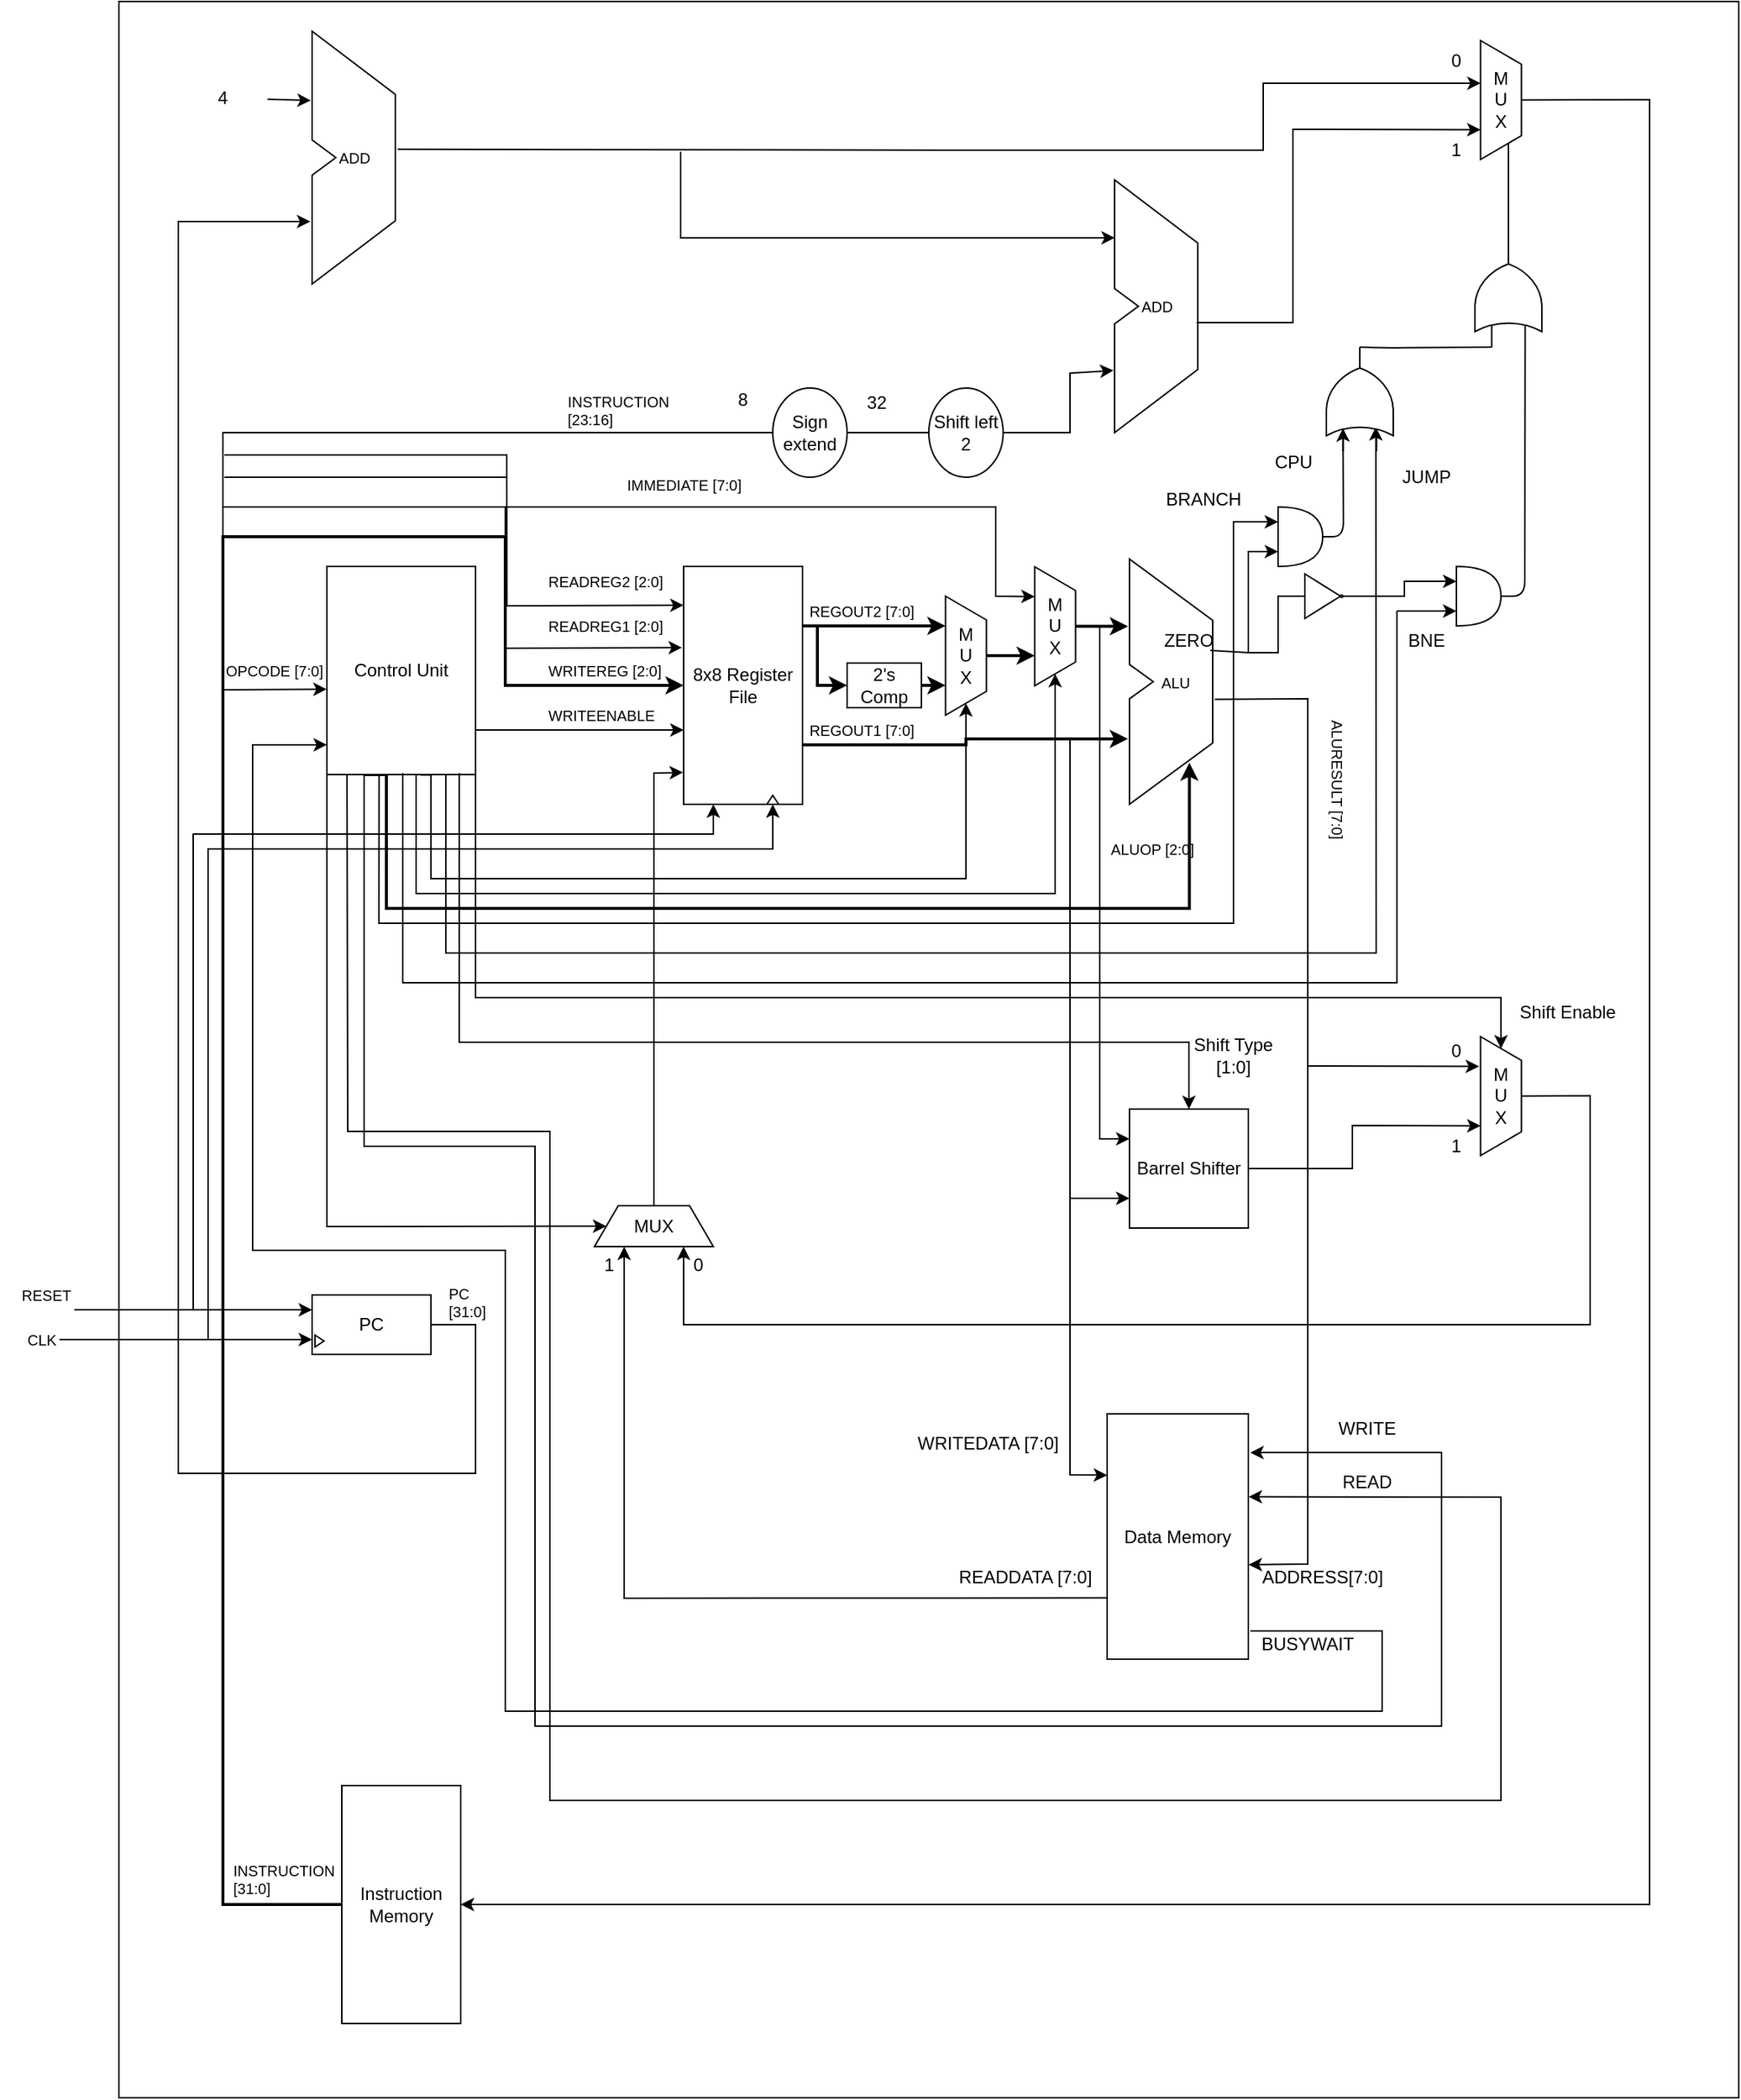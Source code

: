 <mxfile version="13.9.9" type="device"><diagram id="0iN4cRk-O3f9heEpMg_g" name="Page-1"><mxGraphModel dx="2898" dy="2284" grid="1" gridSize="10" guides="1" tooltips="1" connect="1" arrows="1" fold="1" page="1" pageScale="1" pageWidth="850" pageHeight="1100" math="0" shadow="0"><root><mxCell id="0"/><mxCell id="1" parent="0"/><mxCell id="29aiM7jhphycKeGwUz8S-75" value="" style="rounded=0;whiteSpace=wrap;html=1;strokeColor=#000000;strokeWidth=1;fillColor=none;fontSize=12;align=center;" parent="1" vertex="1"><mxGeometry y="-220" width="1090" height="1410" as="geometry"/></mxCell><mxCell id="29aiM7jhphycKeGwUz8S-50" value="OPCODE [7:0]" style="text;html=1;align=left;verticalAlign=middle;resizable=0;points=[];autosize=1;fontSize=10;" parent="1" vertex="1"><mxGeometry x="70" y="220" width="80" height="20" as="geometry"/></mxCell><mxCell id="29aiM7jhphycKeGwUz8S-15" style="edgeStyle=orthogonalEdgeStyle;rounded=0;orthogonalLoop=1;jettySize=auto;html=1;exitX=1;exitY=0.75;exitDx=0;exitDy=0;" parent="1" source="29aiM7jhphycKeGwUz8S-2" target="29aiM7jhphycKeGwUz8S-3" edge="1"><mxGeometry relative="1" as="geometry"><Array as="points"><mxPoint x="240" y="270"/></Array></mxGeometry></mxCell><mxCell id="29aiM7jhphycKeGwUz8S-47" style="edgeStyle=orthogonalEdgeStyle;rounded=0;orthogonalLoop=1;jettySize=auto;html=1;exitX=0.63;exitY=1.002;exitDx=0;exitDy=0;entryX=1;entryY=0.5;entryDx=0;entryDy=0;fontSize=10;exitPerimeter=0;" parent="1" source="29aiM7jhphycKeGwUz8S-2" target="29aiM7jhphycKeGwUz8S-17" edge="1"><mxGeometry relative="1" as="geometry"><Array as="points"><mxPoint x="210" y="370"/><mxPoint x="570" y="370"/></Array></mxGeometry></mxCell><mxCell id="29aiM7jhphycKeGwUz8S-48" style="edgeStyle=orthogonalEdgeStyle;rounded=0;orthogonalLoop=1;jettySize=auto;html=1;exitX=0.5;exitY=1;exitDx=0;exitDy=0;entryX=1;entryY=0.5;entryDx=0;entryDy=0;fontSize=10;" parent="1" source="29aiM7jhphycKeGwUz8S-2" target="29aiM7jhphycKeGwUz8S-31" edge="1"><mxGeometry relative="1" as="geometry"><Array as="points"><mxPoint x="200" y="380"/><mxPoint x="630" y="380"/></Array></mxGeometry></mxCell><mxCell id="29aiM7jhphycKeGwUz8S-49" style="edgeStyle=orthogonalEdgeStyle;rounded=0;orthogonalLoop=1;jettySize=auto;html=1;exitX=0.25;exitY=1;exitDx=0;exitDy=0;fontSize=10;entryX=0.504;entryY=0.83;entryDx=0;entryDy=0;entryPerimeter=0;strokeWidth=2;" parent="1" source="29aiM7jhphycKeGwUz8S-2" target="29aiM7jhphycKeGwUz8S-42" edge="1"><mxGeometry relative="1" as="geometry"><Array as="points"><mxPoint x="180" y="390"/><mxPoint x="720" y="390"/></Array></mxGeometry></mxCell><mxCell id="29aiM7jhphycKeGwUz8S-2" value="Control Unit" style="rounded=0;whiteSpace=wrap;html=1;" parent="1" vertex="1"><mxGeometry x="140" y="160" width="100" height="140" as="geometry"/></mxCell><mxCell id="29aiM7jhphycKeGwUz8S-19" style="edgeStyle=orthogonalEdgeStyle;rounded=0;orthogonalLoop=1;jettySize=auto;html=1;exitX=1;exitY=0.25;exitDx=0;exitDy=0;entryX=0.25;entryY=1;entryDx=0;entryDy=0;strokeWidth=2;" parent="1" source="29aiM7jhphycKeGwUz8S-3" target="29aiM7jhphycKeGwUz8S-17" edge="1"><mxGeometry relative="1" as="geometry"/></mxCell><mxCell id="29aiM7jhphycKeGwUz8S-23" style="edgeStyle=orthogonalEdgeStyle;rounded=0;orthogonalLoop=1;jettySize=auto;html=1;exitX=1;exitY=0.25;exitDx=0;exitDy=0;entryX=0;entryY=0.5;entryDx=0;entryDy=0;strokeWidth=2;" parent="1" source="29aiM7jhphycKeGwUz8S-3" target="29aiM7jhphycKeGwUz8S-16" edge="1"><mxGeometry relative="1" as="geometry"><Array as="points"><mxPoint x="470" y="200"/><mxPoint x="470" y="240"/></Array></mxGeometry></mxCell><mxCell id="29aiM7jhphycKeGwUz8S-46" style="edgeStyle=orthogonalEdgeStyle;rounded=0;orthogonalLoop=1;jettySize=auto;html=1;exitX=1;exitY=0.75;exitDx=0;exitDy=0;fontSize=10;strokeWidth=2;" parent="1" source="29aiM7jhphycKeGwUz8S-3" edge="1"><mxGeometry relative="1" as="geometry"><mxPoint x="679" y="276" as="targetPoint"/><Array as="points"><mxPoint x="570" y="280"/><mxPoint x="570" y="276"/></Array></mxGeometry></mxCell><mxCell id="29aiM7jhphycKeGwUz8S-3" value="8x8 Register File" style="rounded=0;whiteSpace=wrap;html=1;" parent="1" vertex="1"><mxGeometry x="380" y="160" width="80" height="160" as="geometry"/></mxCell><mxCell id="29aiM7jhphycKeGwUz8S-13" style="edgeStyle=orthogonalEdgeStyle;rounded=0;orthogonalLoop=1;jettySize=auto;html=1;exitX=0;exitY=0.5;exitDx=0;exitDy=0;entryX=0;entryY=0.5;entryDx=0;entryDy=0;strokeWidth=2;" parent="1" source="29aiM7jhphycKeGwUz8S-4" target="29aiM7jhphycKeGwUz8S-3" edge="1"><mxGeometry relative="1" as="geometry"><Array as="points"><mxPoint x="70" y="1060"/><mxPoint x="70" y="140"/><mxPoint x="260" y="140"/><mxPoint x="260" y="240"/></Array></mxGeometry></mxCell><mxCell id="29aiM7jhphycKeGwUz8S-4" value="Instruction Memory" style="rounded=0;whiteSpace=wrap;html=1;" parent="1" vertex="1"><mxGeometry x="150" y="980" width="80" height="160" as="geometry"/></mxCell><mxCell id="29aiM7jhphycKeGwUz8S-6" value="PC" style="rounded=0;whiteSpace=wrap;html=1;" parent="1" vertex="1"><mxGeometry x="130" y="650" width="80" height="40" as="geometry"/></mxCell><mxCell id="29aiM7jhphycKeGwUz8S-20" style="edgeStyle=orthogonalEdgeStyle;rounded=0;orthogonalLoop=1;jettySize=auto;html=1;exitX=1;exitY=0.5;exitDx=0;exitDy=0;entryX=0.75;entryY=1;entryDx=0;entryDy=0;strokeWidth=2;" parent="1" source="29aiM7jhphycKeGwUz8S-16" target="29aiM7jhphycKeGwUz8S-17" edge="1"><mxGeometry relative="1" as="geometry"/></mxCell><mxCell id="29aiM7jhphycKeGwUz8S-16" value="2's Comp" style="rounded=0;whiteSpace=wrap;html=1;" parent="1" vertex="1"><mxGeometry x="490" y="225" width="50" height="30" as="geometry"/></mxCell><mxCell id="29aiM7jhphycKeGwUz8S-32" style="edgeStyle=orthogonalEdgeStyle;rounded=0;orthogonalLoop=1;jettySize=auto;html=1;exitX=0.5;exitY=0;exitDx=0;exitDy=0;entryX=0.75;entryY=1;entryDx=0;entryDy=0;fontSize=10;strokeWidth=2;" parent="1" source="29aiM7jhphycKeGwUz8S-17" target="29aiM7jhphycKeGwUz8S-31" edge="1"><mxGeometry relative="1" as="geometry"/></mxCell><mxCell id="29aiM7jhphycKeGwUz8S-17" value="M&lt;br&gt;U&lt;br&gt;X" style="shape=trapezoid;perimeter=trapezoidPerimeter;whiteSpace=wrap;html=1;rotation=90;horizontal=0;" parent="1" vertex="1"><mxGeometry x="530" y="206.25" width="80" height="27.5" as="geometry"/></mxCell><mxCell id="29aiM7jhphycKeGwUz8S-24" value="READREG2 [2:0]" style="text;html=1;align=left;verticalAlign=middle;resizable=0;points=[];autosize=1;fontSize=10;" parent="1" vertex="1"><mxGeometry x="287" y="160" width="90" height="20" as="geometry"/></mxCell><mxCell id="29aiM7jhphycKeGwUz8S-25" value="READREG1 [2:0]" style="text;html=1;align=left;verticalAlign=middle;resizable=0;points=[];autosize=1;fontSize=10;" parent="1" vertex="1"><mxGeometry x="287" y="190.25" width="90" height="20" as="geometry"/></mxCell><mxCell id="29aiM7jhphycKeGwUz8S-26" value="WRITEREG [2:0]" style="text;html=1;align=left;verticalAlign=middle;resizable=0;points=[];autosize=1;fontSize=10;" parent="1" vertex="1"><mxGeometry x="287" y="220" width="90" height="20" as="geometry"/></mxCell><mxCell id="29aiM7jhphycKeGwUz8S-27" value="WRITEENABLE" style="text;html=1;align=left;verticalAlign=middle;resizable=0;points=[];autosize=1;fontSize=10;" parent="1" vertex="1"><mxGeometry x="287" y="250" width="90" height="20" as="geometry"/></mxCell><mxCell id="29aiM7jhphycKeGwUz8S-30" value="REGOUT2 [7:0]" style="text;html=1;strokeColor=none;fillColor=none;align=center;verticalAlign=middle;whiteSpace=wrap;rounded=0;fontSize=10;" parent="1" vertex="1"><mxGeometry x="460" y="180" width="80" height="20" as="geometry"/></mxCell><mxCell id="29aiM7jhphycKeGwUz8S-43" style="edgeStyle=orthogonalEdgeStyle;rounded=0;orthogonalLoop=1;jettySize=auto;html=1;exitX=0.5;exitY=0;exitDx=0;exitDy=0;fontSize=10;strokeWidth=2;" parent="1" source="29aiM7jhphycKeGwUz8S-31" edge="1"><mxGeometry relative="1" as="geometry"><mxPoint x="679" y="200" as="targetPoint"/></mxGeometry></mxCell><mxCell id="29aiM7jhphycKeGwUz8S-31" value="M&lt;br&gt;U&lt;br&gt;X" style="shape=trapezoid;perimeter=trapezoidPerimeter;whiteSpace=wrap;html=1;rotation=90;horizontal=0;" parent="1" vertex="1"><mxGeometry x="590" y="186.5" width="80" height="27.5" as="geometry"/></mxCell><mxCell id="29aiM7jhphycKeGwUz8S-34" value="IMMEDIATE [7:0]" style="text;html=1;align=center;verticalAlign=middle;resizable=0;points=[];autosize=1;fontSize=10;" parent="1" vertex="1"><mxGeometry x="335" y="95" width="90" height="20" as="geometry"/></mxCell><mxCell id="29aiM7jhphycKeGwUz8S-42" value="&amp;nbsp; &amp;nbsp; &amp;nbsp; &amp;nbsp;ALU" style="shape=stencil(vZXdjoMgEIWfhtsGYY3XG3f3PailKykFA/Tv7TuKNmJL2zRiYgwwx+8wZAYRLW3NGo4IrhH9QYRkGMMb5qfJnNmGV84vHpkRbC25j1hn9I6fxMb1DKFqboRro/QX4W/QtM9tQMtKKwU0oZUNJBPhSA4mTChg4rM36bd1CWYN+O6546bfvF9F5O9jl1W+iE+2TDahy5Bb6myS+YT5ZAvVQCqfbDYXWoIg1mMj1ZpVu3+jD2rzkhaRjkRbbfhr2E0tpPQXx/uH1rD2hrnTPVQP3+z1kUcb4NlhPqVKoUbUIsSSPA23mIs7aZvhhp+ZmxczYafcNNv9oh9jK6ltvIwjxQziSD3fSd/tkw4aaUMYdGH/u+8iVw==);whiteSpace=wrap;html=1;strokeColor=#000000;fillColor=#ffffff;fontSize=10;align=left;" parent="1" vertex="1"><mxGeometry x="680" y="155" width="80" height="165" as="geometry"/></mxCell><mxCell id="29aiM7jhphycKeGwUz8S-51" value="INSTRUCTION&lt;br&gt;[31:0]" style="text;html=1;align=left;verticalAlign=middle;resizable=0;points=[];autosize=1;fontSize=10;" parent="1" vertex="1"><mxGeometry x="75" y="1028" width="80" height="30" as="geometry"/></mxCell><mxCell id="29aiM7jhphycKeGwUz8S-53" value="PC&lt;br&gt;[31:0]" style="text;html=1;align=left;verticalAlign=middle;resizable=0;points=[];autosize=1;fontSize=10;" parent="1" vertex="1"><mxGeometry x="220" y="640" width="40" height="30" as="geometry"/></mxCell><mxCell id="29aiM7jhphycKeGwUz8S-55" style="edgeStyle=orthogonalEdgeStyle;rounded=0;orthogonalLoop=1;jettySize=auto;html=1;entryX=0;entryY=0.25;entryDx=0;entryDy=0;fontSize=10;exitX=1;exitY=1;exitDx=0;exitDy=0;" parent="1" source="29aiM7jhphycKeGwUz8S-54" target="29aiM7jhphycKeGwUz8S-6" edge="1"><mxGeometry relative="1" as="geometry"><Array as="points"><mxPoint x="-30" y="660"/></Array></mxGeometry></mxCell><mxCell id="29aiM7jhphycKeGwUz8S-56" style="edgeStyle=orthogonalEdgeStyle;rounded=0;orthogonalLoop=1;jettySize=auto;html=1;entryX=0.25;entryY=1;entryDx=0;entryDy=0;fontSize=10;" parent="1" target="29aiM7jhphycKeGwUz8S-3" edge="1"><mxGeometry relative="1" as="geometry"><Array as="points"><mxPoint x="-10" y="660"/><mxPoint x="50" y="660"/><mxPoint x="50" y="340"/><mxPoint x="400" y="340"/></Array><mxPoint x="-10" y="660" as="sourcePoint"/></mxGeometry></mxCell><mxCell id="29aiM7jhphycKeGwUz8S-54" value="RESET" style="text;html=1;strokeColor=none;fillColor=none;align=right;verticalAlign=middle;whiteSpace=wrap;rounded=0;fontSize=10;" parent="1" vertex="1"><mxGeometry x="-70" y="640" width="40" height="20" as="geometry"/></mxCell><mxCell id="29aiM7jhphycKeGwUz8S-60" style="edgeStyle=orthogonalEdgeStyle;rounded=0;orthogonalLoop=1;jettySize=auto;html=1;exitX=1;exitY=0.5;exitDx=0;exitDy=0;entryX=0;entryY=0.75;entryDx=0;entryDy=0;fontSize=10;" parent="1" source="29aiM7jhphycKeGwUz8S-57" target="29aiM7jhphycKeGwUz8S-6" edge="1"><mxGeometry relative="1" as="geometry"><Array as="points"><mxPoint x="-30" y="680"/><mxPoint x="-30" y="680"/></Array></mxGeometry></mxCell><mxCell id="29aiM7jhphycKeGwUz8S-61" style="edgeStyle=orthogonalEdgeStyle;rounded=0;orthogonalLoop=1;jettySize=auto;html=1;exitX=1;exitY=0.5;exitDx=0;exitDy=0;entryX=0.75;entryY=1;entryDx=0;entryDy=0;fontSize=10;" parent="1" source="29aiM7jhphycKeGwUz8S-57" target="29aiM7jhphycKeGwUz8S-3" edge="1"><mxGeometry relative="1" as="geometry"><Array as="points"><mxPoint x="-30" y="680"/><mxPoint x="60" y="680"/><mxPoint x="60" y="350"/><mxPoint x="440" y="350"/></Array></mxGeometry></mxCell><mxCell id="29aiM7jhphycKeGwUz8S-57" value="CLK" style="text;html=1;strokeColor=none;fillColor=none;align=right;verticalAlign=middle;whiteSpace=wrap;rounded=0;fontSize=10;" parent="1" vertex="1"><mxGeometry x="-80" y="670" width="40" height="20" as="geometry"/></mxCell><mxCell id="29aiM7jhphycKeGwUz8S-64" value="" style="triangle;whiteSpace=wrap;html=1;strokeColor=#000000;fillColor=#ffffff;fontSize=10;align=right;" parent="1" vertex="1"><mxGeometry x="132" y="677" width="6" height="8" as="geometry"/></mxCell><mxCell id="29aiM7jhphycKeGwUz8S-65" value="" style="triangle;whiteSpace=wrap;html=1;strokeColor=#000000;fillColor=#ffffff;fontSize=10;align=right;rotation=-90;" parent="1" vertex="1"><mxGeometry x="437" y="313" width="6" height="8" as="geometry"/></mxCell><mxCell id="29aiM7jhphycKeGwUz8S-66" value="REGOUT1 [7:0]" style="text;html=1;strokeColor=none;fillColor=none;align=center;verticalAlign=middle;whiteSpace=wrap;rounded=0;fontSize=10;" parent="1" vertex="1"><mxGeometry x="460" y="260" width="80" height="20" as="geometry"/></mxCell><mxCell id="29aiM7jhphycKeGwUz8S-67" value="ALUOP [2:0]" style="text;html=1;align=center;verticalAlign=middle;resizable=0;points=[];autosize=1;fontSize=10;" parent="1" vertex="1"><mxGeometry x="660" y="340" width="70" height="20" as="geometry"/></mxCell><mxCell id="29aiM7jhphycKeGwUz8S-68" value="ALURESULT [7:0]" style="text;html=1;align=center;verticalAlign=middle;resizable=0;points=[];autosize=1;fontSize=10;rotation=90;" parent="1" vertex="1"><mxGeometry x="770" y="293" width="100" height="20" as="geometry"/></mxCell><mxCell id="29aiM7jhphycKeGwUz8S-74" value="CPU" style="text;html=1;align=center;verticalAlign=middle;resizable=0;points=[];autosize=1;fontSize=12;" parent="1" vertex="1"><mxGeometry x="770" y="80" width="40" height="20" as="geometry"/></mxCell><mxCell id="jOxBxf-RdrG1LhPG8wPl-1" value="" style="endArrow=classic;html=1;rounded=0;exitX=0.68;exitY=0.373;exitDx=0;exitDy=0;exitPerimeter=0;entryX=0;entryY=0.75;entryDx=0;entryDy=0;entryPerimeter=0;" parent="1" source="29aiM7jhphycKeGwUz8S-42" target="jOxBxf-RdrG1LhPG8wPl-3" edge="1"><mxGeometry width="50" height="50" relative="1" as="geometry"><mxPoint x="390" y="360" as="sourcePoint"/><mxPoint x="440" y="310" as="targetPoint"/><Array as="points"><mxPoint x="760" y="218"/><mxPoint x="760" y="150"/></Array></mxGeometry></mxCell><mxCell id="jOxBxf-RdrG1LhPG8wPl-3" value="" style="shape=or;whiteSpace=wrap;html=1;" parent="1" vertex="1"><mxGeometry x="780" y="120" width="30" height="40" as="geometry"/></mxCell><mxCell id="jOxBxf-RdrG1LhPG8wPl-4" value="ZERO" style="text;html=1;strokeColor=none;fillColor=none;align=center;verticalAlign=middle;whiteSpace=wrap;rounded=0;" parent="1" vertex="1"><mxGeometry x="690" y="195" width="60" height="30" as="geometry"/></mxCell><mxCell id="jOxBxf-RdrG1LhPG8wPl-5" value="" style="endArrow=classic;html=1;rounded=0;exitX=0.351;exitY=1.001;exitDx=0;exitDy=0;entryX=0;entryY=0.25;entryDx=0;entryDy=0;entryPerimeter=0;exitPerimeter=0;" parent="1" source="29aiM7jhphycKeGwUz8S-2" target="jOxBxf-RdrG1LhPG8wPl-3" edge="1"><mxGeometry width="50" height="50" relative="1" as="geometry"><mxPoint x="390" y="370" as="sourcePoint"/><mxPoint x="440" y="320" as="targetPoint"/><Array as="points"><mxPoint x="175" y="400"/><mxPoint x="460" y="400"/><mxPoint x="750" y="400"/><mxPoint x="750" y="130"/></Array></mxGeometry></mxCell><mxCell id="jOxBxf-RdrG1LhPG8wPl-6" value="BRANCH" style="text;html=1;strokeColor=none;fillColor=none;align=center;verticalAlign=middle;whiteSpace=wrap;rounded=0;" parent="1" vertex="1"><mxGeometry x="700" y="100" width="60" height="30" as="geometry"/></mxCell><mxCell id="jOxBxf-RdrG1LhPG8wPl-7" value="&amp;nbsp; &amp;nbsp; &amp;nbsp; ADD" style="shape=stencil(vZXdjoMgEIWfhtsGYY3XG3f3PailKykFA/Tv7TuKNmJL2zRiYgwwx+8wZAYRLW3NGo4IrhH9QYRkGMMb5qfJnNmGV84vHpkRbC25j1hn9I6fxMb1DKFqboRro/QX4W/QtM9tQMtKKwU0oZUNJBPhSA4mTChg4rM36bd1CWYN+O6546bfvF9F5O9jl1W+iE+2TDahy5Bb6myS+YT5ZAvVQCqfbDYXWoIg1mMj1ZpVu3+jD2rzkhaRjkRbbfhr2E0tpPQXx/uH1rD2hrnTPVQP3+z1kUcb4NlhPqVKoUbUIsSSPA23mIs7aZvhhp+ZmxczYafcNNv9oh9jK6ltvIwjxQziSD3fSd/tkw4aaUMYdGH/u+8iVw==);whiteSpace=wrap;html=1;strokeColor=#000000;fillColor=#ffffff;fontSize=10;align=left;" parent="1" vertex="1"><mxGeometry x="670" y="-100" width="80" height="170" as="geometry"/></mxCell><mxCell id="jOxBxf-RdrG1LhPG8wPl-10" value="" style="endArrow=classic;html=1;rounded=0;exitX=0.69;exitY=0.565;exitDx=0;exitDy=0;exitPerimeter=0;entryX=0.75;entryY=1;entryDx=0;entryDy=0;" parent="1" source="jOxBxf-RdrG1LhPG8wPl-7" target="nv8e8T6oRw2ssQVe0KA2-6" edge="1"><mxGeometry width="50" height="50" relative="1" as="geometry"><mxPoint x="390" y="110" as="sourcePoint"/><mxPoint x="806.25" y="-5" as="targetPoint"/><Array as="points"><mxPoint x="790" y="-4"/><mxPoint x="790" y="-134"/></Array></mxGeometry></mxCell><mxCell id="jOxBxf-RdrG1LhPG8wPl-16" value="" style="endArrow=classic;html=1;rounded=0;entryX=1;entryY=0.5;entryDx=0;entryDy=0;exitX=0.5;exitY=0;exitDx=0;exitDy=0;" parent="1" source="nv8e8T6oRw2ssQVe0KA2-6" target="29aiM7jhphycKeGwUz8S-4" edge="1"><mxGeometry width="50" height="50" relative="1" as="geometry"><mxPoint x="1150" y="150" as="sourcePoint"/><mxPoint x="540" y="260" as="targetPoint"/><Array as="points"><mxPoint x="1030" y="-154"/><mxPoint x="1030" y="430"/><mxPoint x="1030" y="1060"/></Array></mxGeometry></mxCell><mxCell id="jOxBxf-RdrG1LhPG8wPl-22" value="" style="endArrow=classic;html=1;rounded=0;jumpStyle=none;entryX=-0.009;entryY=0.754;entryDx=0;entryDy=0;entryPerimeter=0;startArrow=none;exitX=1;exitY=0.5;exitDx=0;exitDy=0;" parent="1" source="nv8e8T6oRw2ssQVe0KA2-4" target="jOxBxf-RdrG1LhPG8wPl-7" edge="1"><mxGeometry width="50" height="50" relative="1" as="geometry"><mxPoint x="160" y="560" as="sourcePoint"/><mxPoint x="400" y="120" as="targetPoint"/><Array as="points"><mxPoint x="640" y="70"/><mxPoint x="640" y="30"/></Array></mxGeometry></mxCell><mxCell id="jOxBxf-RdrG1LhPG8wPl-23" value="INSTRUCTION&lt;br&gt;[23:16]" style="text;html=1;align=left;verticalAlign=middle;resizable=0;points=[];autosize=1;fontSize=10;" parent="1" vertex="1"><mxGeometry x="300" y="40" width="80" height="30" as="geometry"/></mxCell><mxCell id="jOxBxf-RdrG1LhPG8wPl-24" value="Sign extend" style="ellipse;whiteSpace=wrap;html=1;" parent="1" vertex="1"><mxGeometry x="440" y="40" width="50" height="60" as="geometry"/></mxCell><mxCell id="jOxBxf-RdrG1LhPG8wPl-25" value="" style="endArrow=none;html=1;rounded=0;jumpStyle=none;entryX=0;entryY=0.5;entryDx=0;entryDy=0;exitX=0;exitY=0.5;exitDx=0;exitDy=0;" parent="1" source="29aiM7jhphycKeGwUz8S-4" target="jOxBxf-RdrG1LhPG8wPl-24" edge="1"><mxGeometry width="50" height="50" relative="1" as="geometry"><mxPoint x="160" y="560" as="sourcePoint"/><mxPoint x="669.28" y="28.18" as="targetPoint"/><Array as="points"><mxPoint x="70" y="1060"/><mxPoint x="70" y="70"/></Array></mxGeometry></mxCell><mxCell id="nv8e8T6oRw2ssQVe0KA2-4" value="Shift left&lt;br&gt;2" style="ellipse;whiteSpace=wrap;html=1;" parent="1" vertex="1"><mxGeometry x="545" y="40" width="50" height="60" as="geometry"/></mxCell><mxCell id="nv8e8T6oRw2ssQVe0KA2-5" value="" style="endArrow=none;html=1;rounded=0;jumpStyle=none;entryX=0;entryY=0.5;entryDx=0;entryDy=0;startArrow=none;exitX=1;exitY=0.5;exitDx=0;exitDy=0;" parent="1" source="jOxBxf-RdrG1LhPG8wPl-24" target="nv8e8T6oRw2ssQVe0KA2-4" edge="1"><mxGeometry width="50" height="50" relative="1" as="geometry"><mxPoint x="490" y="70" as="sourcePoint"/><mxPoint x="669.28" y="28.18" as="targetPoint"/><Array as="points"/></mxGeometry></mxCell><mxCell id="nv8e8T6oRw2ssQVe0KA2-6" value="M&lt;br&gt;U&lt;br&gt;X" style="shape=trapezoid;perimeter=trapezoidPerimeter;whiteSpace=wrap;html=1;rotation=90;horizontal=0;" parent="1" vertex="1"><mxGeometry x="890" y="-167.5" width="80" height="27.5" as="geometry"/></mxCell><mxCell id="nv8e8T6oRw2ssQVe0KA2-8" value="" style="endArrow=classic;html=1;rounded=0;entryX=0.232;entryY=0.74;entryDx=0;entryDy=0;entryPerimeter=0;exitX=0.8;exitY=1;exitDx=0;exitDy=0;exitPerimeter=0;" parent="1" source="29aiM7jhphycKeGwUz8S-2" target="3WMAp3f12WfRmT9XeF0H-1" edge="1"><mxGeometry width="50" height="50" relative="1" as="geometry"><mxPoint x="215" y="300" as="sourcePoint"/><mxPoint x="880" y="-30" as="targetPoint"/><Array as="points"><mxPoint x="220" y="330"/><mxPoint x="220" y="420"/><mxPoint x="550" y="420"/><mxPoint x="846" y="420"/></Array></mxGeometry></mxCell><mxCell id="nv8e8T6oRw2ssQVe0KA2-9" value="JUMP" style="text;html=1;strokeColor=none;fillColor=none;align=center;verticalAlign=middle;whiteSpace=wrap;rounded=0;" parent="1" vertex="1"><mxGeometry x="850" y="85" width="60" height="30" as="geometry"/></mxCell><mxCell id="0U9On7FVKfrQmDjtoDds-1" value="&amp;nbsp; &amp;nbsp; &amp;nbsp; ADD" style="shape=stencil(vZXdjoMgEIWfhtsGYY3XG3f3PailKykFA/Tv7TuKNmJL2zRiYgwwx+8wZAYRLW3NGo4IrhH9QYRkGMMb5qfJnNmGV84vHpkRbC25j1hn9I6fxMb1DKFqboRro/QX4W/QtM9tQMtKKwU0oZUNJBPhSA4mTChg4rM36bd1CWYN+O6546bfvF9F5O9jl1W+iE+2TDahy5Bb6myS+YT5ZAvVQCqfbDYXWoIg1mMj1ZpVu3+jD2rzkhaRjkRbbfhr2E0tpPQXx/uH1rD2hrnTPVQP3+z1kUcb4NlhPqVKoUbUIsSSPA23mIs7aZvhhp+ZmxczYafcNNv9oh9jK6ltvIwjxQziSD3fSd/tkw4aaUMYdGH/u+8iVw==);whiteSpace=wrap;html=1;strokeColor=#000000;fillColor=#ffffff;fontSize=10;align=left;" parent="1" vertex="1"><mxGeometry x="130" y="-200" width="80" height="170" as="geometry"/></mxCell><mxCell id="0U9On7FVKfrQmDjtoDds-2" value="" style="endArrow=classic;html=1;rounded=0;exitX=0.72;exitY=0.467;exitDx=0;exitDy=0;exitPerimeter=0;entryX=0.359;entryY=0.997;entryDx=0;entryDy=0;entryPerimeter=0;" parent="1" source="0U9On7FVKfrQmDjtoDds-1" target="nv8e8T6oRw2ssQVe0KA2-6" edge="1"><mxGeometry width="50" height="50" relative="1" as="geometry"><mxPoint x="360" y="180" as="sourcePoint"/><mxPoint x="806" y="-45" as="targetPoint"/><Array as="points"><mxPoint x="570" y="-120"/><mxPoint x="770" y="-120"/><mxPoint x="770" y="-165"/></Array></mxGeometry></mxCell><mxCell id="0U9On7FVKfrQmDjtoDds-3" value="" style="endArrow=classic;html=1;rounded=0;exitX=1;exitY=0.5;exitDx=0;exitDy=0;entryX=-0.015;entryY=0.753;entryDx=0;entryDy=0;entryPerimeter=0;" parent="1" source="29aiM7jhphycKeGwUz8S-6" target="0U9On7FVKfrQmDjtoDds-1" edge="1"><mxGeometry width="50" height="50" relative="1" as="geometry"><mxPoint x="360" y="180" as="sourcePoint"/><mxPoint x="410" y="130" as="targetPoint"/><Array as="points"><mxPoint x="240" y="670"/><mxPoint x="240" y="770"/><mxPoint x="40" y="770"/><mxPoint x="40" y="-72"/></Array></mxGeometry></mxCell><mxCell id="0U9On7FVKfrQmDjtoDds-5" value="4" style="text;html=1;strokeColor=none;fillColor=none;align=center;verticalAlign=middle;whiteSpace=wrap;rounded=0;" parent="1" vertex="1"><mxGeometry x="40" y="-170" width="60" height="30" as="geometry"/></mxCell><mxCell id="0U9On7FVKfrQmDjtoDds-8" value="" style="endArrow=classic;html=1;rounded=0;entryX=-0.011;entryY=0.274;entryDx=0;entryDy=0;entryPerimeter=0;" parent="1" source="0U9On7FVKfrQmDjtoDds-5" target="0U9On7FVKfrQmDjtoDds-1" edge="1"><mxGeometry width="50" height="50" relative="1" as="geometry"><mxPoint x="360" y="230" as="sourcePoint"/><mxPoint x="410" y="180" as="targetPoint"/></mxGeometry></mxCell><mxCell id="3WMAp3f12WfRmT9XeF0H-1" value="" style="verticalLabelPosition=bottom;shadow=0;dashed=0;align=center;html=1;verticalAlign=top;shape=mxgraph.electrical.logic_gates.logic_gate;operation=or;rotation=-90;" parent="1" vertex="1"><mxGeometry x="800" y="25" width="70" height="45" as="geometry"/></mxCell><mxCell id="3WMAp3f12WfRmT9XeF0H-8" value="" style="endArrow=classic;html=1;entryX=0.22;entryY=0.248;entryDx=0;entryDy=0;entryPerimeter=0;exitX=1;exitY=0.5;exitDx=0;exitDy=0;exitPerimeter=0;" parent="1" source="jOxBxf-RdrG1LhPG8wPl-3" target="3WMAp3f12WfRmT9XeF0H-1" edge="1"><mxGeometry width="50" height="50" relative="1" as="geometry"><mxPoint x="800" y="150" as="sourcePoint"/><mxPoint x="850" y="100" as="targetPoint"/><Array as="points"><mxPoint x="824" y="140"/></Array></mxGeometry></mxCell><mxCell id="OfO0FEkpru-a882KopCo-1" value="" style="endArrow=classic;html=1;entryX=0.027;entryY=0.235;entryDx=0;entryDy=0;entryPerimeter=0;rounded=0;" parent="1" edge="1"><mxGeometry width="50" height="50" relative="1" as="geometry"><mxPoint x="378" y="-119" as="sourcePoint"/><mxPoint x="670.16" y="-61.05" as="targetPoint"/><Array as="points"><mxPoint x="378" y="-61"/></Array></mxGeometry></mxCell><mxCell id="OV9ZqBa9pgykVBl_thDM-1" value="8" style="text;html=1;strokeColor=none;fillColor=none;align=center;verticalAlign=middle;whiteSpace=wrap;rounded=0;" parent="1" vertex="1"><mxGeometry x="400" y="37.5" width="40" height="20" as="geometry"/></mxCell><mxCell id="OV9ZqBa9pgykVBl_thDM-2" value="32" style="text;html=1;strokeColor=none;fillColor=none;align=center;verticalAlign=middle;whiteSpace=wrap;rounded=0;" parent="1" vertex="1"><mxGeometry x="490" y="40" width="40" height="20" as="geometry"/></mxCell><mxCell id="epiom1ahZyfC7Agh2_lK-2" value="" style="verticalLabelPosition=bottom;shadow=0;dashed=0;align=center;html=1;verticalAlign=top;shape=mxgraph.electrical.logic_gates.logic_gate;operation=or;rotation=-90;" parent="1" vertex="1"><mxGeometry x="900" y="-45" width="70" height="45" as="geometry"/></mxCell><mxCell id="epiom1ahZyfC7Agh2_lK-3" value="" style="endArrow=none;html=1;entryX=0;entryY=0.25;entryDx=0;entryDy=0;entryPerimeter=0;exitX=1;exitY=0.5;exitDx=0;exitDy=0;exitPerimeter=0;" parent="1" source="3WMAp3f12WfRmT9XeF0H-1" target="epiom1ahZyfC7Agh2_lK-2" edge="1"><mxGeometry width="50" height="50" relative="1" as="geometry"><mxPoint x="610" y="170" as="sourcePoint"/><mxPoint x="660" y="120" as="targetPoint"/><Array as="points"><mxPoint x="854" y="13"/></Array></mxGeometry></mxCell><mxCell id="epiom1ahZyfC7Agh2_lK-5" value="" style="endArrow=none;html=1;entryX=1;entryY=0.5;entryDx=0;entryDy=0;entryPerimeter=0;exitX=1;exitY=0.25;exitDx=0;exitDy=0;" parent="1" source="nv8e8T6oRw2ssQVe0KA2-6" target="epiom1ahZyfC7Agh2_lK-2" edge="1"><mxGeometry width="50" height="50" relative="1" as="geometry"><mxPoint x="610" y="90" as="sourcePoint"/><mxPoint x="660" y="40" as="targetPoint"/></mxGeometry></mxCell><mxCell id="epiom1ahZyfC7Agh2_lK-8" value="" style="endArrow=none;html=1;rounded=0;" parent="1" edge="1"><mxGeometry width="50" height="50" relative="1" as="geometry"><mxPoint x="191" y="299" as="sourcePoint"/><mxPoint x="860" y="190" as="targetPoint"/><Array as="points"><mxPoint x="191" y="440"/><mxPoint x="550" y="440"/><mxPoint x="860" y="440"/></Array></mxGeometry></mxCell><mxCell id="epiom1ahZyfC7Agh2_lK-9" value="" style="shape=or;whiteSpace=wrap;html=1;" parent="1" vertex="1"><mxGeometry x="900" y="160" width="30" height="40" as="geometry"/></mxCell><mxCell id="epiom1ahZyfC7Agh2_lK-10" value="" style="endArrow=none;html=1;entryX=1;entryY=0.5;entryDx=0;entryDy=0;entryPerimeter=0;exitX=0;exitY=0.75;exitDx=0;exitDy=0;exitPerimeter=0;" parent="1" source="epiom1ahZyfC7Agh2_lK-2" target="epiom1ahZyfC7Agh2_lK-9" edge="1"><mxGeometry width="50" height="50" relative="1" as="geometry"><mxPoint x="460" y="340" as="sourcePoint"/><mxPoint x="510" y="290" as="targetPoint"/><Array as="points"><mxPoint x="946" y="180"/></Array></mxGeometry></mxCell><mxCell id="epiom1ahZyfC7Agh2_lK-11" value="" style="endArrow=classic;html=1;entryX=0;entryY=0.75;entryDx=0;entryDy=0;entryPerimeter=0;" parent="1" target="epiom1ahZyfC7Agh2_lK-9" edge="1"><mxGeometry width="50" height="50" relative="1" as="geometry"><mxPoint x="860" y="190" as="sourcePoint"/><mxPoint x="510" y="290" as="targetPoint"/></mxGeometry></mxCell><mxCell id="epiom1ahZyfC7Agh2_lK-14" value="BNE" style="text;html=1;strokeColor=none;fillColor=none;align=center;verticalAlign=middle;whiteSpace=wrap;rounded=0;" parent="1" vertex="1"><mxGeometry x="860" y="200" width="40" height="20" as="geometry"/></mxCell><mxCell id="epiom1ahZyfC7Agh2_lK-16" value="" style="edgeStyle=orthogonalEdgeStyle;rounded=0;orthogonalLoop=1;jettySize=auto;html=1;exitX=1;exitY=0.5;exitDx=0;exitDy=0;entryX=0;entryY=0.25;entryDx=0;entryDy=0;entryPerimeter=0;" parent="1" source="epiom1ahZyfC7Agh2_lK-15" target="epiom1ahZyfC7Agh2_lK-9" edge="1"><mxGeometry relative="1" as="geometry"/></mxCell><mxCell id="epiom1ahZyfC7Agh2_lK-15" value="" style="verticalLabelPosition=bottom;shadow=0;dashed=0;align=center;html=1;verticalAlign=top;shape=mxgraph.electrical.logic_gates.buffer2;negating=1;" parent="1" vertex="1"><mxGeometry x="790" y="165" width="40" height="30" as="geometry"/></mxCell><mxCell id="epiom1ahZyfC7Agh2_lK-17" value="" style="endArrow=none;html=1;rounded=0;entryX=0;entryY=0.5;entryDx=0;entryDy=0;" parent="1" target="epiom1ahZyfC7Agh2_lK-15" edge="1"><mxGeometry width="50" height="50" relative="1" as="geometry"><mxPoint x="760" y="218" as="sourcePoint"/><mxPoint x="790" y="178" as="targetPoint"/><Array as="points"><mxPoint x="780" y="218"/><mxPoint x="780" y="180"/></Array></mxGeometry></mxCell><mxCell id="Heq3jSfab7751JIjOfmM-1" value="Barrel Shifter" style="whiteSpace=wrap;html=1;aspect=fixed;" parent="1" vertex="1"><mxGeometry x="680" y="525" width="80" height="80" as="geometry"/></mxCell><mxCell id="Heq3jSfab7751JIjOfmM-4" value="" style="endArrow=classic;html=1;entryX=0.873;entryY=1.129;entryDx=0;entryDy=0;entryPerimeter=0;" parent="1" target="29aiM7jhphycKeGwUz8S-50" edge="1"><mxGeometry width="50" height="50" relative="1" as="geometry"><mxPoint x="70" y="243" as="sourcePoint"/><mxPoint x="130" y="243" as="targetPoint"/></mxGeometry></mxCell><mxCell id="Heq3jSfab7751JIjOfmM-5" value="" style="endArrow=classic;html=1;entryX=1.021;entryY=-0.271;entryDx=0;entryDy=0;entryPerimeter=0;rounded=0;" parent="1" target="29aiM7jhphycKeGwUz8S-26" edge="1"><mxGeometry width="50" height="50" relative="1" as="geometry"><mxPoint x="70" y="120" as="sourcePoint"/><mxPoint x="620" y="380" as="targetPoint"/><Array as="points"><mxPoint x="260" y="120"/><mxPoint x="260" y="215"/></Array></mxGeometry></mxCell><mxCell id="Heq3jSfab7751JIjOfmM-6" value="" style="endArrow=classic;html=1;entryX=1.021;entryY=-0.271;entryDx=0;entryDy=0;entryPerimeter=0;rounded=0;" parent="1" edge="1"><mxGeometry width="50" height="50" relative="1" as="geometry"><mxPoint x="71" y="100" as="sourcePoint"/><mxPoint x="380.0" y="186.08" as="targetPoint"/><Array as="points"><mxPoint x="261" y="100"/><mxPoint x="261.11" y="186.5"/></Array></mxGeometry></mxCell><mxCell id="Heq3jSfab7751JIjOfmM-7" value="" style="endArrow=classic;html=1;entryX=0.25;entryY=1;entryDx=0;entryDy=0;rounded=0;" parent="1" target="29aiM7jhphycKeGwUz8S-31" edge="1"><mxGeometry width="50" height="50" relative="1" as="geometry"><mxPoint x="71" y="85" as="sourcePoint"/><mxPoint x="380.0" y="171.08" as="targetPoint"/><Array as="points"><mxPoint x="261" y="85"/><mxPoint x="261" y="120"/><mxPoint x="590" y="120"/><mxPoint x="590" y="150"/><mxPoint x="590" y="180"/></Array></mxGeometry></mxCell><mxCell id="Heq3jSfab7751JIjOfmM-8" value="" style="endArrow=classic;html=1;entryX=0;entryY=0.25;entryDx=0;entryDy=0;rounded=0;" parent="1" target="Heq3jSfab7751JIjOfmM-1" edge="1"><mxGeometry width="50" height="50" relative="1" as="geometry"><mxPoint x="660" y="200" as="sourcePoint"/><mxPoint x="620" y="270" as="targetPoint"/><Array as="points"><mxPoint x="660" y="545"/></Array></mxGeometry></mxCell><mxCell id="Heq3jSfab7751JIjOfmM-9" value="" style="endArrow=classic;html=1;entryX=0;entryY=0.75;entryDx=0;entryDy=0;rounded=0;" parent="1" target="Heq3jSfab7751JIjOfmM-1" edge="1"><mxGeometry width="50" height="50" relative="1" as="geometry"><mxPoint x="640" y="277" as="sourcePoint"/><mxPoint x="680" y="533" as="targetPoint"/><Array as="points"><mxPoint x="640" y="585"/></Array></mxGeometry></mxCell><mxCell id="Heq3jSfab7751JIjOfmM-10" value="" style="endArrow=classic;html=1;entryX=0.5;entryY=0;entryDx=0;entryDy=0;rounded=0;" parent="1" target="Heq3jSfab7751JIjOfmM-1" edge="1"><mxGeometry width="50" height="50" relative="1" as="geometry"><mxPoint x="229" y="299" as="sourcePoint"/><mxPoint x="510" y="380" as="targetPoint"/><Array as="points"><mxPoint x="229" y="480"/><mxPoint x="720" y="480"/></Array></mxGeometry></mxCell><mxCell id="Heq3jSfab7751JIjOfmM-11" value="Shift Type [1:0]" style="text;html=1;strokeColor=none;fillColor=none;align=center;verticalAlign=middle;whiteSpace=wrap;rounded=0;" parent="1" vertex="1"><mxGeometry x="720" y="479" width="60" height="20" as="geometry"/></mxCell><mxCell id="Heq3jSfab7751JIjOfmM-12" value="M&lt;br&gt;U&lt;br&gt;X" style="shape=trapezoid;perimeter=trapezoidPerimeter;whiteSpace=wrap;html=1;rotation=90;horizontal=0;" parent="1" vertex="1"><mxGeometry x="890" y="502.5" width="80" height="27.5" as="geometry"/></mxCell><mxCell id="Heq3jSfab7751JIjOfmM-13" value="" style="endArrow=classic;html=1;entryX=0;entryY=0.5;entryDx=0;entryDy=0;rounded=0;" parent="1" target="Heq3jSfab7751JIjOfmM-12" edge="1"><mxGeometry width="50" height="50" relative="1" as="geometry"><mxPoint x="240" y="299" as="sourcePoint"/><mxPoint x="510" y="380" as="targetPoint"/><Array as="points"><mxPoint x="240" y="450"/><mxPoint x="930" y="450"/></Array></mxGeometry></mxCell><mxCell id="Heq3jSfab7751JIjOfmM-14" value="" style="endArrow=classic;html=1;exitX=0.73;exitY=0.572;exitDx=0;exitDy=0;exitPerimeter=0;entryX=0.25;entryY=1;entryDx=0;entryDy=0;rounded=0;" parent="1" edge="1"><mxGeometry width="50" height="50" relative="1" as="geometry"><mxPoint x="737.4" y="249.38" as="sourcePoint"/><mxPoint x="915.25" y="496.25" as="targetPoint"/><Array as="points"><mxPoint x="800" y="249"/><mxPoint x="800" y="390"/><mxPoint x="800" y="496"/></Array></mxGeometry></mxCell><mxCell id="Heq3jSfab7751JIjOfmM-15" value="" style="endArrow=classic;html=1;entryX=0.75;entryY=1;entryDx=0;entryDy=0;rounded=0;" parent="1" target="Heq3jSfab7751JIjOfmM-12" edge="1"><mxGeometry width="50" height="50" relative="1" as="geometry"><mxPoint x="760" y="565" as="sourcePoint"/><mxPoint x="916.472" y="525.21" as="targetPoint"/><Array as="points"><mxPoint x="830" y="565"/><mxPoint x="830" y="536"/></Array></mxGeometry></mxCell><mxCell id="Heq3jSfab7751JIjOfmM-16" value="Shift Enable" style="text;html=1;strokeColor=none;fillColor=none;align=center;verticalAlign=middle;whiteSpace=wrap;rounded=0;" parent="1" vertex="1"><mxGeometry x="940" y="450" width="70" height="20" as="geometry"/></mxCell><mxCell id="Heq3jSfab7751JIjOfmM-19" value="1" style="text;html=1;strokeColor=none;fillColor=none;align=center;verticalAlign=middle;whiteSpace=wrap;rounded=0;" parent="1" vertex="1"><mxGeometry x="880" y="540" width="40" height="20" as="geometry"/></mxCell><mxCell id="Heq3jSfab7751JIjOfmM-20" value="0" style="text;html=1;strokeColor=none;fillColor=none;align=center;verticalAlign=middle;whiteSpace=wrap;rounded=0;" parent="1" vertex="1"><mxGeometry x="880" y="476" width="40" height="20" as="geometry"/></mxCell><mxCell id="Heq3jSfab7751JIjOfmM-21" value="0" style="text;html=1;strokeColor=none;fillColor=none;align=center;verticalAlign=middle;whiteSpace=wrap;rounded=0;" parent="1" vertex="1"><mxGeometry x="880" y="-190" width="40" height="20" as="geometry"/></mxCell><mxCell id="Heq3jSfab7751JIjOfmM-22" value="1" style="text;html=1;strokeColor=none;fillColor=none;align=center;verticalAlign=middle;whiteSpace=wrap;rounded=0;" parent="1" vertex="1"><mxGeometry x="880" y="-130" width="40" height="20" as="geometry"/></mxCell><mxCell id="_l9AgRlEUNsYlCe76FwF-1" value="Data Memory" style="rounded=0;whiteSpace=wrap;html=1;rotation=0;" vertex="1" parent="1"><mxGeometry x="665" y="730" width="95" height="165" as="geometry"/></mxCell><mxCell id="_l9AgRlEUNsYlCe76FwF-2" value="" style="endArrow=classic;html=1;entryX=1.002;entryY=0.615;entryDx=0;entryDy=0;rounded=0;entryPerimeter=0;" edge="1" parent="1" target="_l9AgRlEUNsYlCe76FwF-1"><mxGeometry width="50" height="50" relative="1" as="geometry"><mxPoint x="800" y="490" as="sourcePoint"/><mxPoint x="560" y="570" as="targetPoint"/><Array as="points"><mxPoint x="800" y="831"/></Array></mxGeometry></mxCell><mxCell id="_l9AgRlEUNsYlCe76FwF-3" value="ADDRESS[7:0]" style="text;html=1;strokeColor=none;fillColor=none;align=center;verticalAlign=middle;whiteSpace=wrap;rounded=0;" vertex="1" parent="1"><mxGeometry x="790" y="830" width="40" height="20" as="geometry"/></mxCell><mxCell id="_l9AgRlEUNsYlCe76FwF-4" value="" style="endArrow=classic;html=1;entryX=0;entryY=0.25;entryDx=0;entryDy=0;rounded=0;" edge="1" parent="1" target="_l9AgRlEUNsYlCe76FwF-1"><mxGeometry width="50" height="50" relative="1" as="geometry"><mxPoint x="640" y="580" as="sourcePoint"/><mxPoint x="560" y="570" as="targetPoint"/><Array as="points"><mxPoint x="640" y="771"/></Array></mxGeometry></mxCell><mxCell id="_l9AgRlEUNsYlCe76FwF-5" value="WRITEDATA [7:0]" style="text;html=1;strokeColor=none;fillColor=none;align=center;verticalAlign=middle;whiteSpace=wrap;rounded=0;" vertex="1" parent="1"><mxGeometry x="530" y="740" width="110" height="20" as="geometry"/></mxCell><mxCell id="_l9AgRlEUNsYlCe76FwF-6" value="MUX" style="shape=trapezoid;perimeter=trapezoidPerimeter;whiteSpace=wrap;html=1;rotation=0;horizontal=1;" vertex="1" parent="1"><mxGeometry x="320" y="590" width="80" height="27.5" as="geometry"/></mxCell><mxCell id="_l9AgRlEUNsYlCe76FwF-7" value="" style="endArrow=classic;html=1;entryX=0.25;entryY=1;entryDx=0;entryDy=0;exitX=0;exitY=0.75;exitDx=0;exitDy=0;rounded=0;" edge="1" parent="1" source="_l9AgRlEUNsYlCe76FwF-1" target="_l9AgRlEUNsYlCe76FwF-6"><mxGeometry width="50" height="50" relative="1" as="geometry"><mxPoint x="510" y="610" as="sourcePoint"/><mxPoint x="560" y="560" as="targetPoint"/><Array as="points"><mxPoint x="340" y="854"/></Array></mxGeometry></mxCell><mxCell id="_l9AgRlEUNsYlCe76FwF-8" value="" style="endArrow=classic;html=1;entryX=0.75;entryY=1;entryDx=0;entryDy=0;exitX=0.5;exitY=0;exitDx=0;exitDy=0;rounded=0;" edge="1" parent="1" source="Heq3jSfab7751JIjOfmM-12" target="_l9AgRlEUNsYlCe76FwF-6"><mxGeometry width="50" height="50" relative="1" as="geometry"><mxPoint x="510" y="610" as="sourcePoint"/><mxPoint x="560" y="560" as="targetPoint"/><Array as="points"><mxPoint x="990" y="516"/><mxPoint x="990" y="670"/><mxPoint x="380" y="670"/></Array></mxGeometry></mxCell><mxCell id="_l9AgRlEUNsYlCe76FwF-9" value="READDATA [7:0]" style="text;html=1;strokeColor=none;fillColor=none;align=center;verticalAlign=middle;whiteSpace=wrap;rounded=0;" vertex="1" parent="1"><mxGeometry x="560" y="830" width="100" height="20" as="geometry"/></mxCell><mxCell id="_l9AgRlEUNsYlCe76FwF-10" value="" style="endArrow=classic;html=1;exitX=0.5;exitY=0;exitDx=0;exitDy=0;entryX=-0.005;entryY=0.866;entryDx=0;entryDy=0;entryPerimeter=0;rounded=0;" edge="1" parent="1" source="_l9AgRlEUNsYlCe76FwF-6" target="29aiM7jhphycKeGwUz8S-3"><mxGeometry width="50" height="50" relative="1" as="geometry"><mxPoint x="550" y="530" as="sourcePoint"/><mxPoint x="600" y="480" as="targetPoint"/><Array as="points"><mxPoint x="360" y="299"/></Array></mxGeometry></mxCell><mxCell id="_l9AgRlEUNsYlCe76FwF-11" value="" style="endArrow=classic;html=1;entryX=0;entryY=0.5;entryDx=0;entryDy=0;exitX=0;exitY=1;exitDx=0;exitDy=0;rounded=0;" edge="1" parent="1" source="29aiM7jhphycKeGwUz8S-2" target="_l9AgRlEUNsYlCe76FwF-6"><mxGeometry width="50" height="50" relative="1" as="geometry"><mxPoint x="550" y="530" as="sourcePoint"/><mxPoint x="600" y="480" as="targetPoint"/><Array as="points"><mxPoint x="140" y="604"/></Array></mxGeometry></mxCell><mxCell id="_l9AgRlEUNsYlCe76FwF-12" value="" style="endArrow=classic;html=1;entryX=1.014;entryY=0.158;entryDx=0;entryDy=0;entryPerimeter=0;exitX=0.25;exitY=1;exitDx=0;exitDy=0;rounded=0;" edge="1" parent="1" source="29aiM7jhphycKeGwUz8S-2" target="_l9AgRlEUNsYlCe76FwF-1"><mxGeometry width="50" height="50" relative="1" as="geometry"><mxPoint x="670" y="630" as="sourcePoint"/><mxPoint x="720" y="580" as="targetPoint"/><Array as="points"><mxPoint x="165" y="550"/><mxPoint x="280" y="550"/><mxPoint x="280" y="940"/><mxPoint x="890" y="940"/><mxPoint x="890" y="756"/><mxPoint x="790" y="756"/></Array></mxGeometry></mxCell><mxCell id="_l9AgRlEUNsYlCe76FwF-13" value="WRITE" style="text;html=1;strokeColor=none;fillColor=none;align=center;verticalAlign=middle;whiteSpace=wrap;rounded=0;" vertex="1" parent="1"><mxGeometry x="820" y="730" width="40" height="20" as="geometry"/></mxCell><mxCell id="_l9AgRlEUNsYlCe76FwF-14" value="" style="endArrow=classic;html=1;entryX=1.002;entryY=0.338;entryDx=0;entryDy=0;exitX=0.135;exitY=0.999;exitDx=0;exitDy=0;exitPerimeter=0;rounded=0;entryPerimeter=0;" edge="1" parent="1" source="29aiM7jhphycKeGwUz8S-2" target="_l9AgRlEUNsYlCe76FwF-1"><mxGeometry width="50" height="50" relative="1" as="geometry"><mxPoint x="670" y="630" as="sourcePoint"/><mxPoint x="720" y="580" as="targetPoint"/><Array as="points"><mxPoint x="154" y="540"/><mxPoint x="290" y="540"/><mxPoint x="290" y="990"/><mxPoint x="930" y="990"/><mxPoint x="930" y="786"/></Array></mxGeometry></mxCell><mxCell id="_l9AgRlEUNsYlCe76FwF-16" value="READ" style="text;html=1;strokeColor=none;fillColor=none;align=center;verticalAlign=middle;whiteSpace=wrap;rounded=0;" vertex="1" parent="1"><mxGeometry x="820" y="766" width="40" height="20" as="geometry"/></mxCell><mxCell id="_l9AgRlEUNsYlCe76FwF-17" value="" style="endArrow=classic;html=1;entryX=0;entryY=0.857;entryDx=0;entryDy=0;entryPerimeter=0;exitX=1.014;exitY=0.885;exitDx=0;exitDy=0;exitPerimeter=0;rounded=0;" edge="1" parent="1" source="_l9AgRlEUNsYlCe76FwF-1" target="29aiM7jhphycKeGwUz8S-2"><mxGeometry width="50" height="50" relative="1" as="geometry"><mxPoint x="200" y="610" as="sourcePoint"/><mxPoint x="250" y="560" as="targetPoint"/><Array as="points"><mxPoint x="850" y="876"/><mxPoint x="850" y="930"/><mxPoint x="260" y="930"/><mxPoint x="260" y="620"/><mxPoint x="90" y="620"/><mxPoint x="90" y="280"/></Array></mxGeometry></mxCell><mxCell id="_l9AgRlEUNsYlCe76FwF-18" value="BUSYWAIT" style="text;html=1;strokeColor=none;fillColor=none;align=center;verticalAlign=middle;whiteSpace=wrap;rounded=0;" vertex="1" parent="1"><mxGeometry x="780" y="875" width="40" height="20" as="geometry"/></mxCell><mxCell id="_l9AgRlEUNsYlCe76FwF-20" value="0" style="text;html=1;strokeColor=none;fillColor=none;align=center;verticalAlign=middle;whiteSpace=wrap;rounded=0;" vertex="1" parent="1"><mxGeometry x="370" y="620" width="40" height="20" as="geometry"/></mxCell><mxCell id="_l9AgRlEUNsYlCe76FwF-21" value="1" style="text;html=1;strokeColor=none;fillColor=none;align=center;verticalAlign=middle;whiteSpace=wrap;rounded=0;" vertex="1" parent="1"><mxGeometry x="310" y="620" width="40" height="20" as="geometry"/></mxCell></root></mxGraphModel></diagram></mxfile>